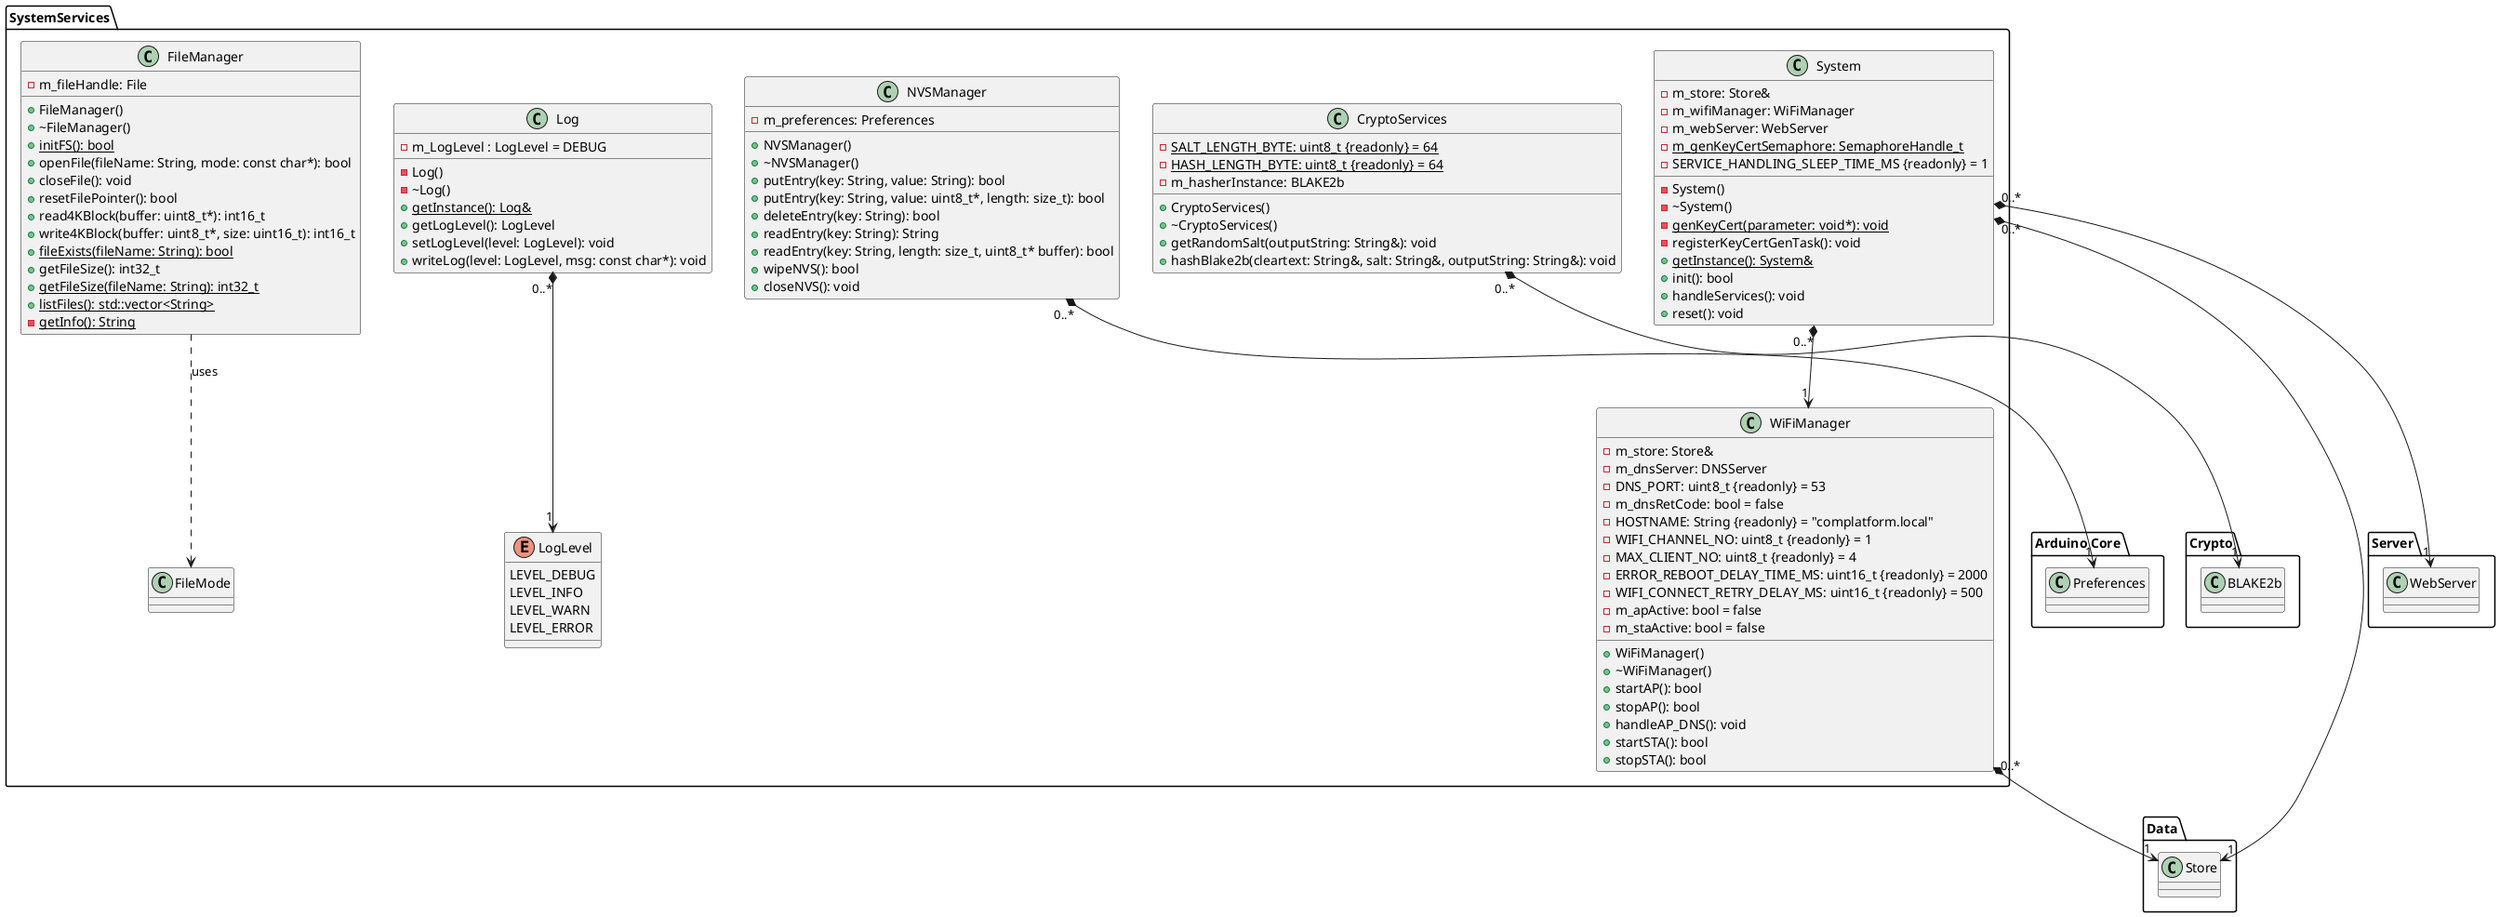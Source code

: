 @startuml
package Data
{
    class Store
}

package "Arduino Core"
{
    class Preferences
}

package "Crypto"
{
    class BLAKE2b
}

package Server
{
    class WebServer
}

package SystemServices {
    enum LogLevel
    {
        LEVEL_DEBUG
        LEVEL_INFO
        LEVEL_WARN
        LEVEL_ERROR
    }

    class Log
    {
        - m_LogLevel : LogLevel = DEBUG

        - Log()
        - ~Log()
        {static} + getInstance(): Log&
        + getLogLevel(): LogLevel
        + setLogLevel(level: LogLevel): void
        + writeLog(level: LogLevel, msg: const char*): void
    }
    Log "0..*" *--> "1" LogLevel

    class NVSManager
    {
        - m_preferences: Preferences

        + NVSManager()
        + ~NVSManager()
        + putEntry(key: String, value: String): bool
        + putEntry(key: String, value: uint8_t*, length: size_t): bool
        + deleteEntry(key: String): bool
        + readEntry(key: String): String
        + readEntry(key: String, length: size_t, uint8_t* buffer): bool
        + wipeNVS(): bool
        + closeNVS(): void
    }
    NVSManager "0..*" *--> "1" Preferences

    class FileManager
    {
        - m_fileHandle: File
        + FileManager()
        + ~FileManager()
        + {static} initFS(): bool
        + openFile(fileName: String, mode: const char*): bool
        + closeFile(): void
        + resetFilePointer(): bool
        + read4KBlock(buffer: uint8_t*): int16_t
        + write4KBlock(buffer: uint8_t*, size: uint16_t): int16_t
        + {static} fileExists(fileName: String): bool
        + getFileSize(): int32_t
        + {static} getFileSize(fileName: String): int32_t
        + {static} listFiles(): std::vector<String>
        - {static} getInfo(): String
    }
    FileManager ..> FileMode : uses

    class CryptoServices
    {
        - {static} SALT_LENGTH_BYTE: uint8_t {readonly} = 64
        - {static} HASH_LENGTH_BYTE: uint8_t {readonly} = 64
        - m_hasherInstance: BLAKE2b
        + CryptoServices()
        + ~CryptoServices()
        + getRandomSalt(outputString: String&): void
        + hashBlake2b(cleartext: String&, salt: String&, outputString: String&): void
    }
    CryptoServices "0..*" *--> "1" BLAKE2b

    class WiFiManager
    {
        - m_store: Store&
        - m_dnsServer: DNSServer
        - DNS_PORT: uint8_t {readonly} = 53
        - m_dnsRetCode: bool = false
        - HOSTNAME: String {readonly} = "complatform.local"
        - WIFI_CHANNEL_NO: uint8_t {readonly} = 1
        - MAX_CLIENT_NO: uint8_t {readonly} = 4
        - ERROR_REBOOT_DELAY_TIME_MS: uint16_t {readonly} = 2000
        - WIFI_CONNECT_RETRY_DELAY_MS: uint16_t {readonly} = 500
        - m_apActive: bool = false
        - m_staActive: bool = false
        + WiFiManager()
        + ~WiFiManager()
        + startAP(): bool
        + stopAP(): bool
        + handleAP_DNS(): void
        + startSTA(): bool
        + stopSTA(): bool
    }
    WiFiManager "0..*" *--> "1" Store

    class System
    {
        - m_store: Store&
        - m_wifiManager: WiFiManager
        - m_webServer: WebServer
        - {static} m_genKeyCertSemaphore: SemaphoreHandle_t
        - SERVICE_HANDLING_SLEEP_TIME_MS {readonly} = 1
        - System()
        - ~System()
        - {static} genKeyCert(parameter: void*): void
        - registerKeyCertGenTask(): void
        + {static} getInstance(): System&
        + init(): bool
        + handleServices(): void
        + reset(): void
    }
    System "0..*" *--> "1" WiFiManager
    System "0..*" *--> "1" Store
    System "0..*" *--> "1" WebServer
}
@enduml
